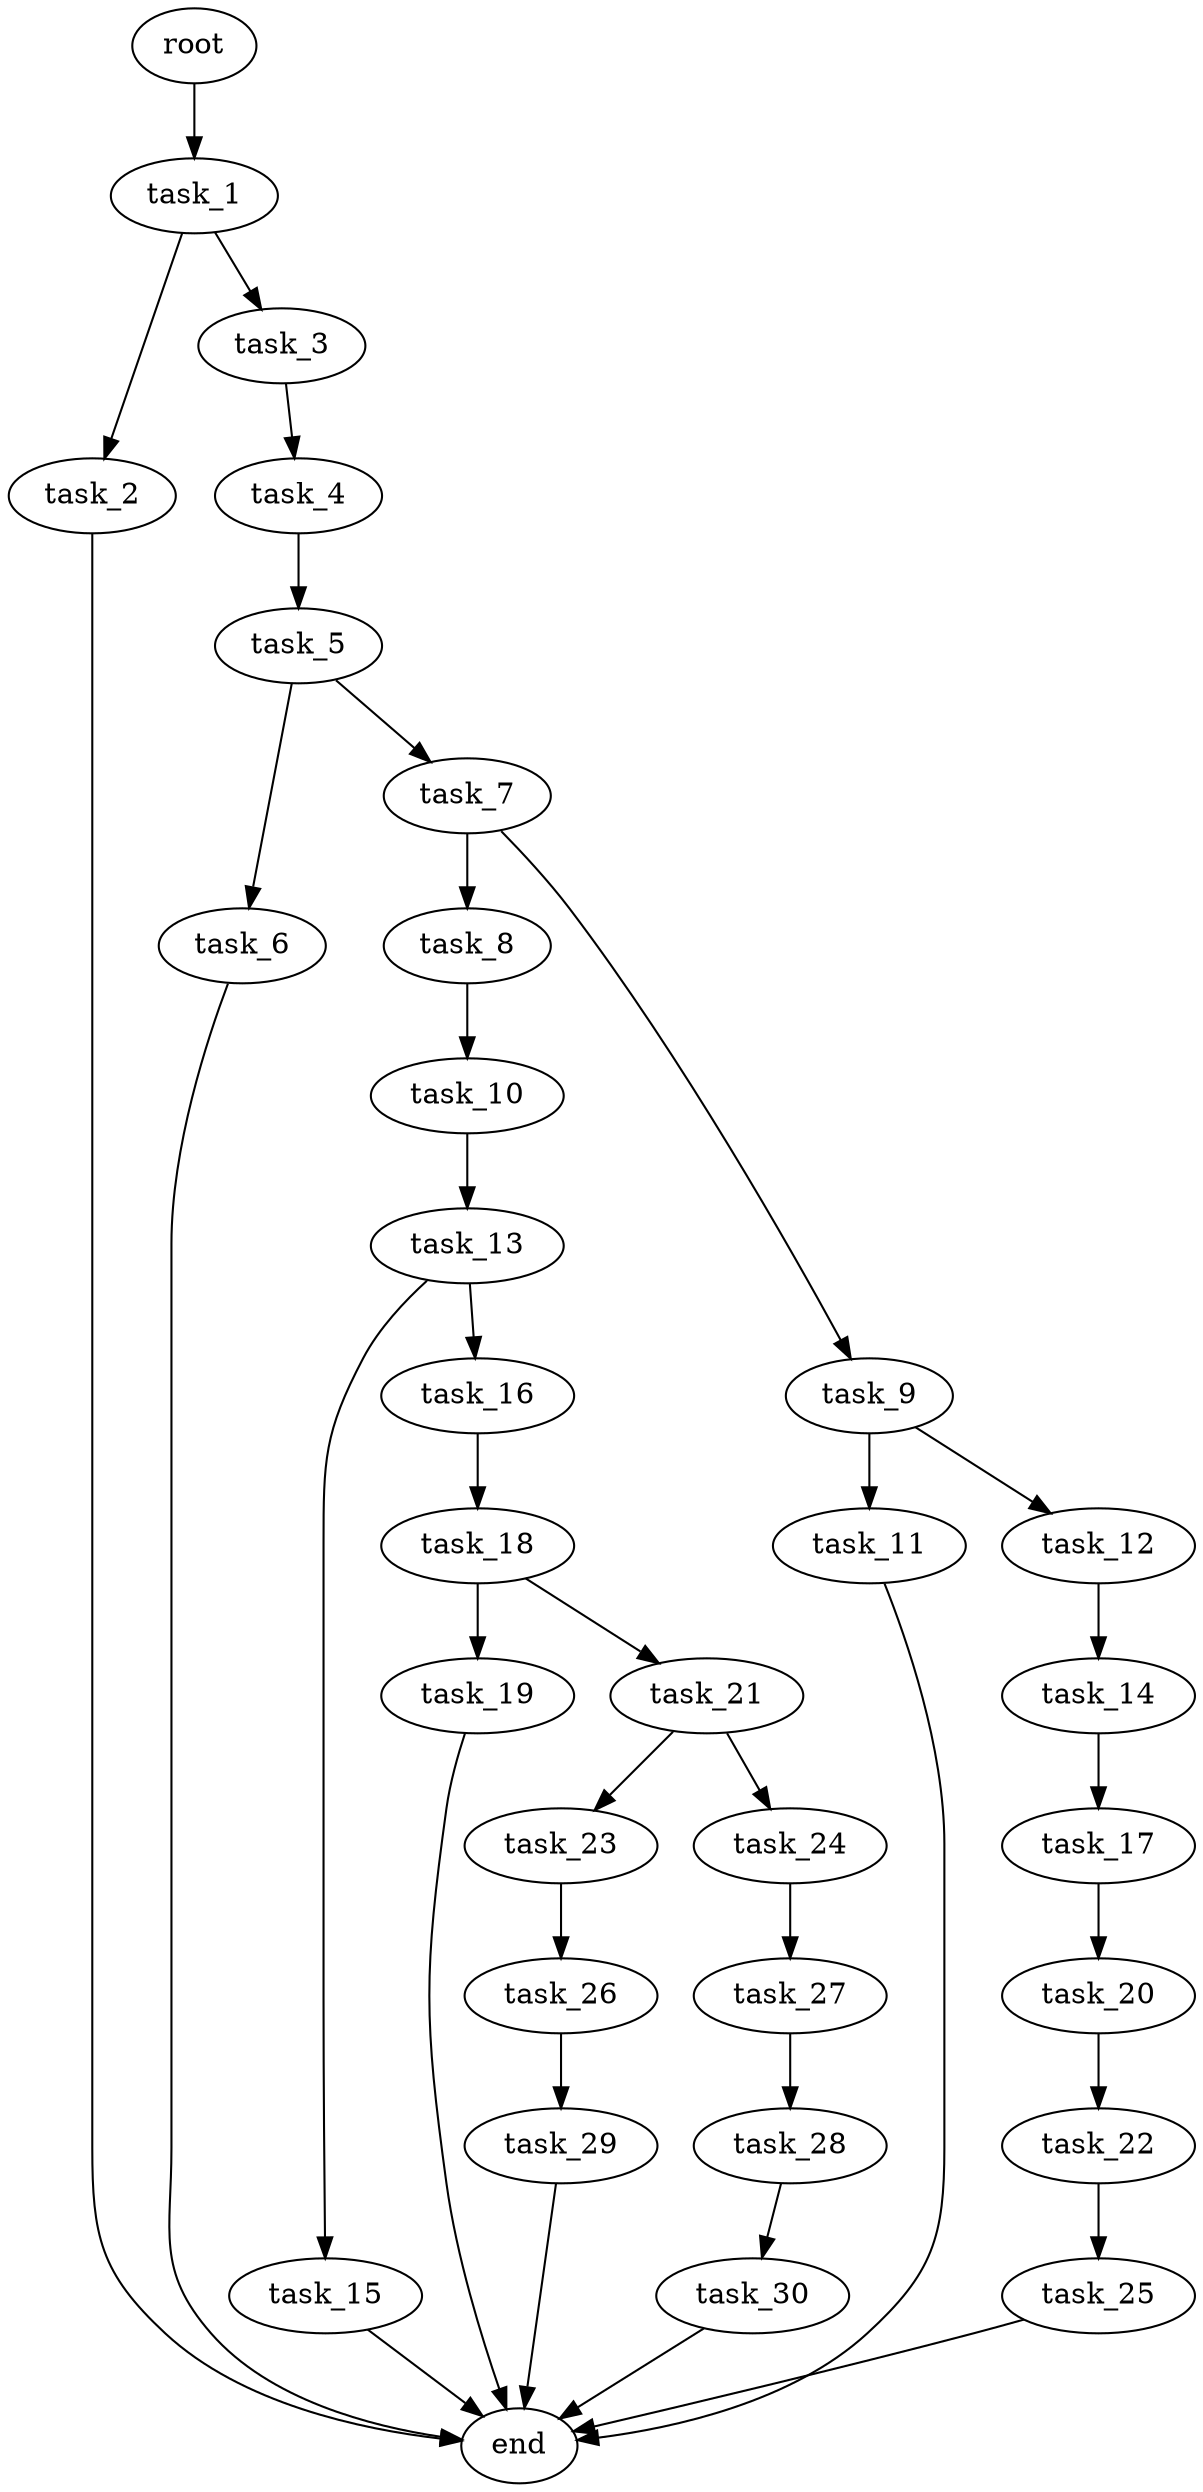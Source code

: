 digraph G {
  root [size="0.000000e+00"];
  task_1 [size="6.435983e+08"];
  task_2 [size="1.673323e+09"];
  task_3 [size="3.385663e+08"];
  task_4 [size="5.114057e+09"];
  task_5 [size="5.869106e+09"];
  task_6 [size="2.935442e+09"];
  task_7 [size="8.267037e+09"];
  task_8 [size="6.451335e+09"];
  task_9 [size="9.651487e+09"];
  task_10 [size="3.523181e+09"];
  task_11 [size="3.003696e+08"];
  task_12 [size="1.799862e+09"];
  task_13 [size="3.227489e+09"];
  task_14 [size="7.909173e+09"];
  task_15 [size="3.578087e+09"];
  task_16 [size="7.273307e+08"];
  task_17 [size="6.569889e+09"];
  task_18 [size="3.720271e+09"];
  task_19 [size="7.795366e+09"];
  task_20 [size="1.223914e+09"];
  task_21 [size="3.186573e+09"];
  task_22 [size="1.099993e+08"];
  task_23 [size="3.289365e+09"];
  task_24 [size="4.654301e+09"];
  task_25 [size="7.952599e+09"];
  task_26 [size="8.987541e+09"];
  task_27 [size="5.616844e+09"];
  task_28 [size="3.856523e+09"];
  task_29 [size="6.018417e+09"];
  task_30 [size="5.273096e+09"];
  end [size="0.000000e+00"];

  root -> task_1 [size="1.000000e-12"];
  task_1 -> task_2 [size="1.673323e+08"];
  task_1 -> task_3 [size="3.385663e+07"];
  task_2 -> end [size="1.000000e-12"];
  task_3 -> task_4 [size="5.114057e+08"];
  task_4 -> task_5 [size="5.869106e+08"];
  task_5 -> task_6 [size="2.935442e+08"];
  task_5 -> task_7 [size="8.267037e+08"];
  task_6 -> end [size="1.000000e-12"];
  task_7 -> task_8 [size="6.451335e+08"];
  task_7 -> task_9 [size="9.651487e+08"];
  task_8 -> task_10 [size="3.523181e+08"];
  task_9 -> task_11 [size="3.003696e+07"];
  task_9 -> task_12 [size="1.799862e+08"];
  task_10 -> task_13 [size="3.227489e+08"];
  task_11 -> end [size="1.000000e-12"];
  task_12 -> task_14 [size="7.909173e+08"];
  task_13 -> task_15 [size="3.578087e+08"];
  task_13 -> task_16 [size="7.273307e+07"];
  task_14 -> task_17 [size="6.569889e+08"];
  task_15 -> end [size="1.000000e-12"];
  task_16 -> task_18 [size="3.720271e+08"];
  task_17 -> task_20 [size="1.223914e+08"];
  task_18 -> task_19 [size="7.795366e+08"];
  task_18 -> task_21 [size="3.186573e+08"];
  task_19 -> end [size="1.000000e-12"];
  task_20 -> task_22 [size="1.099993e+07"];
  task_21 -> task_23 [size="3.289365e+08"];
  task_21 -> task_24 [size="4.654301e+08"];
  task_22 -> task_25 [size="7.952599e+08"];
  task_23 -> task_26 [size="8.987541e+08"];
  task_24 -> task_27 [size="5.616844e+08"];
  task_25 -> end [size="1.000000e-12"];
  task_26 -> task_29 [size="6.018417e+08"];
  task_27 -> task_28 [size="3.856523e+08"];
  task_28 -> task_30 [size="5.273096e+08"];
  task_29 -> end [size="1.000000e-12"];
  task_30 -> end [size="1.000000e-12"];
}

